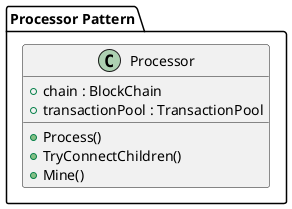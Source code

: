 @startuml PM_Model_Main_architecture_Pipeline_Processor_Pattern
' PM: Architecture Main architecture: Pipeline Processor Pattern Model

package "Processor Pattern" {
    class Processor {
        +chain : BlockChain
        +transactionPool : TransactionPool
        +Process()
        +TryConnectChildren()
        +Mine()
    }
}

@enduml